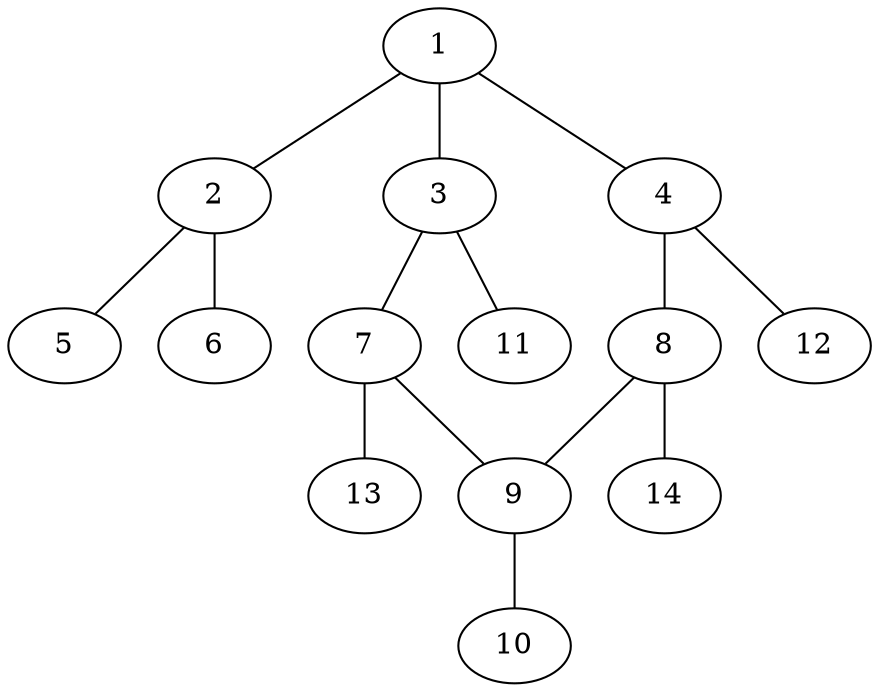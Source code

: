 graph molecule_1552 {
	1	 [chem=C];
	2	 [chem=N];
	1 -- 2	 [valence=1];
	3	 [chem=C];
	1 -- 3	 [valence=2];
	4	 [chem=C];
	1 -- 4	 [valence=1];
	5	 [chem=O];
	2 -- 5	 [valence=2];
	6	 [chem=O];
	2 -- 6	 [valence=1];
	7	 [chem=C];
	3 -- 7	 [valence=1];
	11	 [chem=H];
	3 -- 11	 [valence=1];
	8	 [chem=C];
	4 -- 8	 [valence=2];
	12	 [chem=H];
	4 -- 12	 [valence=1];
	9	 [chem=C];
	7 -- 9	 [valence=2];
	13	 [chem=H];
	7 -- 13	 [valence=1];
	8 -- 9	 [valence=1];
	14	 [chem=H];
	8 -- 14	 [valence=1];
	10	 [chem=Br];
	9 -- 10	 [valence=1];
}
